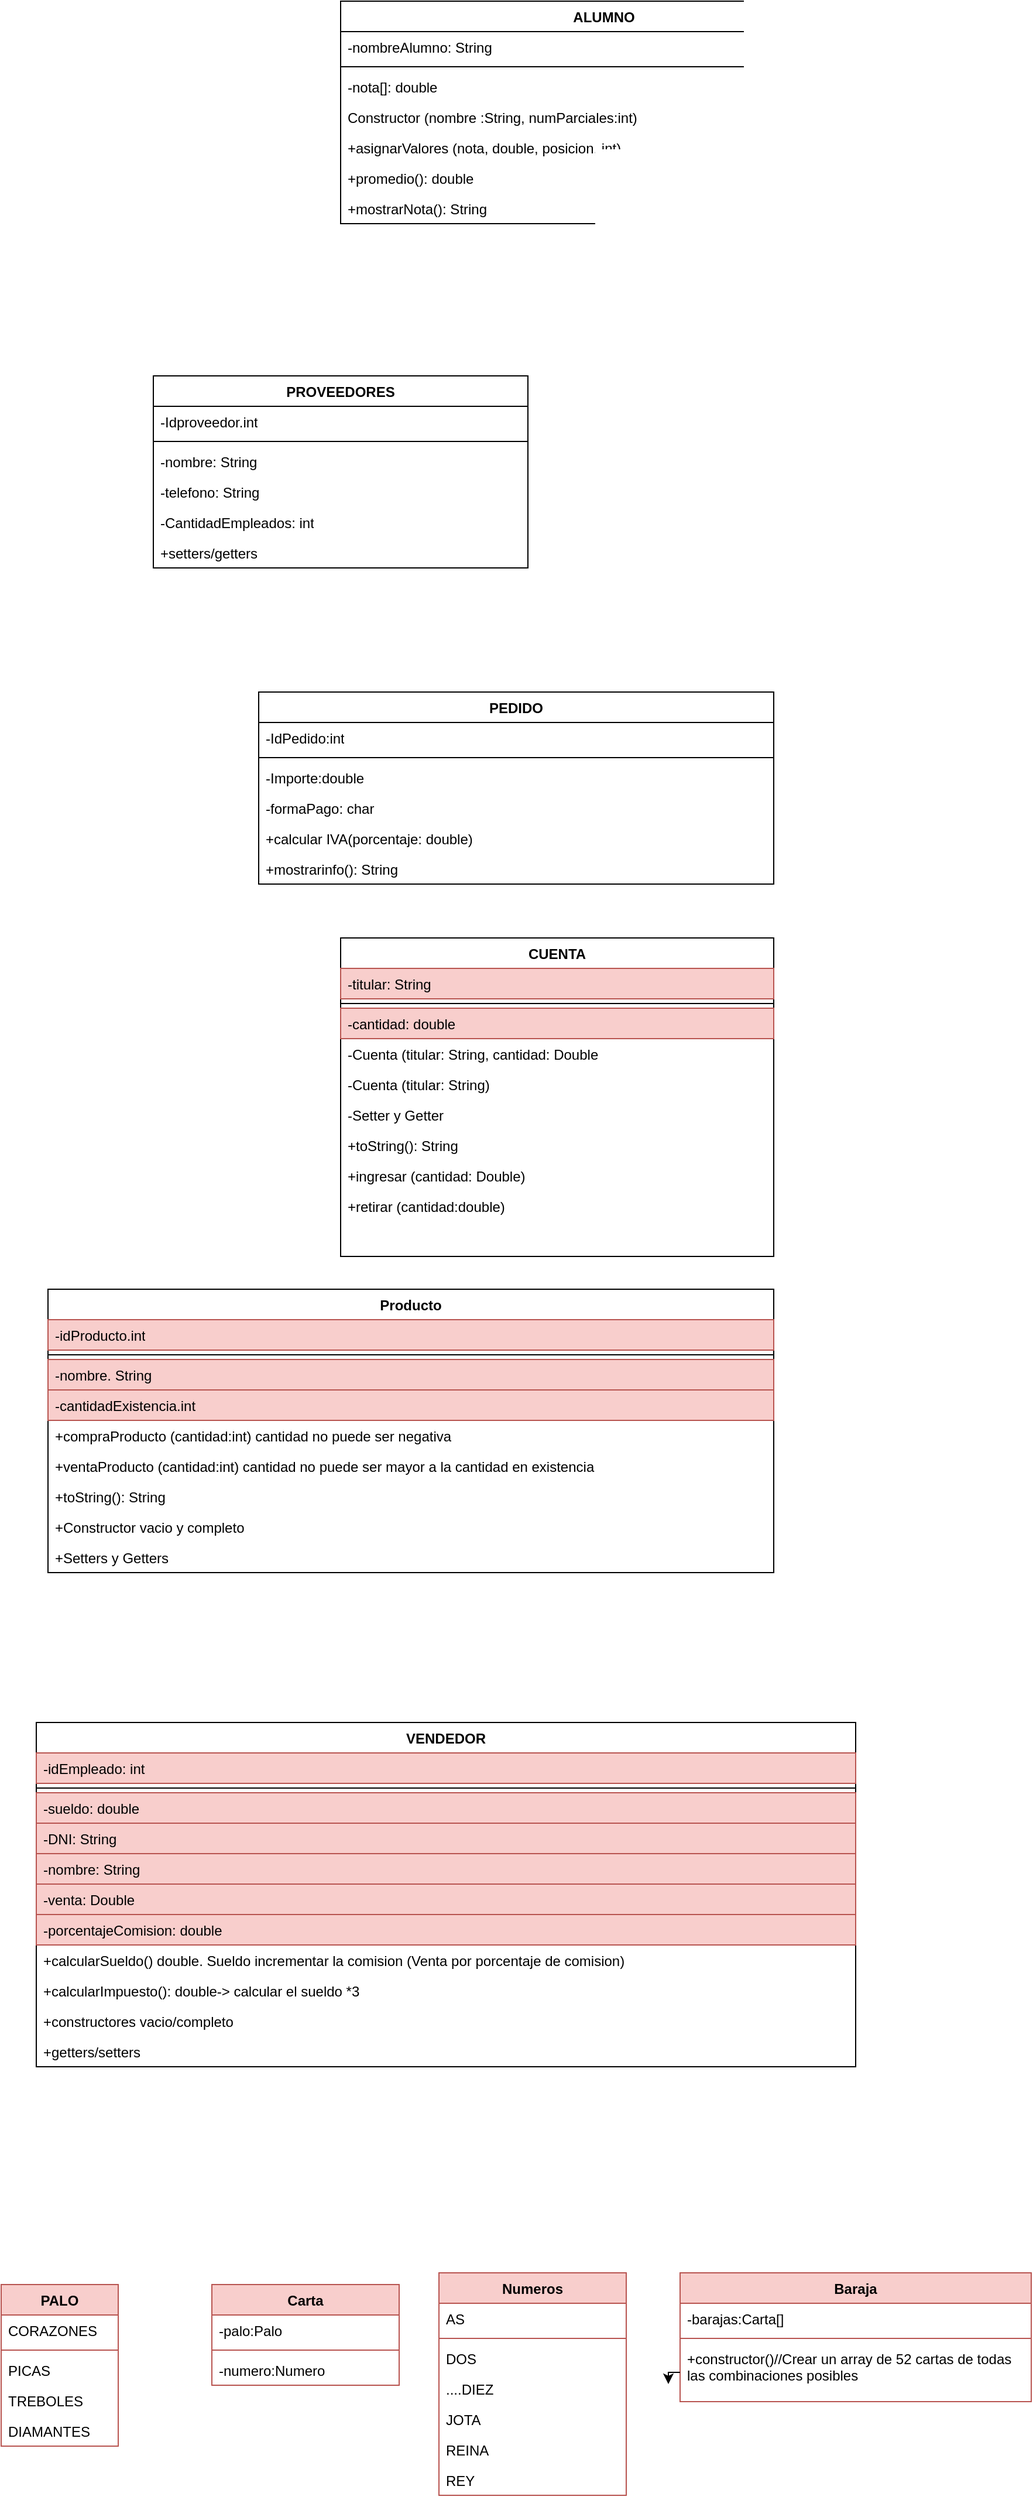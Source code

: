 <mxfile version="22.1.1" type="github">
  <diagram name="Página-1" id="fBiC5mcvAbMxCuCcT9bF">
    <mxGraphModel dx="1106" dy="613" grid="1" gridSize="10" guides="1" tooltips="1" connect="1" arrows="1" fold="1" page="1" pageScale="1" pageWidth="827" pageHeight="1169" math="0" shadow="0">
      <root>
        <mxCell id="0" />
        <mxCell id="1" parent="0" />
        <mxCell id="xNBhRWESigiDom9JUOcs-1" value="PROVEEDORES" style="swimlane;fontStyle=1;align=center;verticalAlign=top;childLayout=stackLayout;horizontal=1;startSize=26;horizontalStack=0;resizeParent=1;resizeParentMax=0;resizeLast=0;collapsible=1;marginBottom=0;whiteSpace=wrap;html=1;" parent="1" vertex="1">
          <mxGeometry x="170" y="460" width="320" height="164" as="geometry" />
        </mxCell>
        <mxCell id="xNBhRWESigiDom9JUOcs-2" value="-Idproveedor.int" style="text;strokeColor=none;fillColor=none;align=left;verticalAlign=top;spacingLeft=4;spacingRight=4;overflow=hidden;rotatable=0;points=[[0,0.5],[1,0.5]];portConstraint=eastwest;whiteSpace=wrap;html=1;" parent="xNBhRWESigiDom9JUOcs-1" vertex="1">
          <mxGeometry y="26" width="320" height="26" as="geometry" />
        </mxCell>
        <mxCell id="xNBhRWESigiDom9JUOcs-3" value="" style="line;strokeWidth=1;fillColor=none;align=left;verticalAlign=middle;spacingTop=-1;spacingLeft=3;spacingRight=3;rotatable=0;labelPosition=right;points=[];portConstraint=eastwest;strokeColor=inherit;" parent="xNBhRWESigiDom9JUOcs-1" vertex="1">
          <mxGeometry y="52" width="320" height="8" as="geometry" />
        </mxCell>
        <mxCell id="xNBhRWESigiDom9JUOcs-4" value="-nombre: String&lt;br&gt;" style="text;strokeColor=none;fillColor=none;align=left;verticalAlign=top;spacingLeft=4;spacingRight=4;overflow=hidden;rotatable=0;points=[[0,0.5],[1,0.5]];portConstraint=eastwest;whiteSpace=wrap;html=1;" parent="xNBhRWESigiDom9JUOcs-1" vertex="1">
          <mxGeometry y="60" width="320" height="26" as="geometry" />
        </mxCell>
        <mxCell id="xNBhRWESigiDom9JUOcs-5" value="-telefono: String" style="text;strokeColor=none;fillColor=none;align=left;verticalAlign=top;spacingLeft=4;spacingRight=4;overflow=hidden;rotatable=0;points=[[0,0.5],[1,0.5]];portConstraint=eastwest;whiteSpace=wrap;html=1;" parent="xNBhRWESigiDom9JUOcs-1" vertex="1">
          <mxGeometry y="86" width="320" height="26" as="geometry" />
        </mxCell>
        <mxCell id="xNBhRWESigiDom9JUOcs-6" value="-CantidadEmpleados: int" style="text;strokeColor=none;fillColor=none;align=left;verticalAlign=top;spacingLeft=4;spacingRight=4;overflow=hidden;rotatable=0;points=[[0,0.5],[1,0.5]];portConstraint=eastwest;whiteSpace=wrap;html=1;" parent="xNBhRWESigiDom9JUOcs-1" vertex="1">
          <mxGeometry y="112" width="320" height="26" as="geometry" />
        </mxCell>
        <mxCell id="xNBhRWESigiDom9JUOcs-7" value="+setters/getters" style="text;strokeColor=none;fillColor=none;align=left;verticalAlign=top;spacingLeft=4;spacingRight=4;overflow=hidden;rotatable=0;points=[[0,0.5],[1,0.5]];portConstraint=eastwest;whiteSpace=wrap;html=1;" parent="xNBhRWESigiDom9JUOcs-1" vertex="1">
          <mxGeometry y="138" width="320" height="26" as="geometry" />
        </mxCell>
        <mxCell id="xNBhRWESigiDom9JUOcs-8" value="PEDIDO" style="swimlane;fontStyle=1;align=center;verticalAlign=top;childLayout=stackLayout;horizontal=1;startSize=26;horizontalStack=0;resizeParent=1;resizeParentMax=0;resizeLast=0;collapsible=1;marginBottom=0;whiteSpace=wrap;html=1;" parent="1" vertex="1">
          <mxGeometry x="260" y="730" width="440" height="164" as="geometry" />
        </mxCell>
        <mxCell id="xNBhRWESigiDom9JUOcs-9" value="-IdPedido:int" style="text;strokeColor=none;fillColor=none;align=left;verticalAlign=top;spacingLeft=4;spacingRight=4;overflow=hidden;rotatable=0;points=[[0,0.5],[1,0.5]];portConstraint=eastwest;whiteSpace=wrap;html=1;" parent="xNBhRWESigiDom9JUOcs-8" vertex="1">
          <mxGeometry y="26" width="440" height="26" as="geometry" />
        </mxCell>
        <mxCell id="xNBhRWESigiDom9JUOcs-10" value="" style="line;strokeWidth=1;fillColor=none;align=left;verticalAlign=middle;spacingTop=-1;spacingLeft=3;spacingRight=3;rotatable=0;labelPosition=right;points=[];portConstraint=eastwest;strokeColor=inherit;" parent="xNBhRWESigiDom9JUOcs-8" vertex="1">
          <mxGeometry y="52" width="440" height="8" as="geometry" />
        </mxCell>
        <mxCell id="xNBhRWESigiDom9JUOcs-11" value="-Importe:double" style="text;strokeColor=none;fillColor=none;align=left;verticalAlign=top;spacingLeft=4;spacingRight=4;overflow=hidden;rotatable=0;points=[[0,0.5],[1,0.5]];portConstraint=eastwest;whiteSpace=wrap;html=1;" parent="xNBhRWESigiDom9JUOcs-8" vertex="1">
          <mxGeometry y="60" width="440" height="26" as="geometry" />
        </mxCell>
        <mxCell id="xNBhRWESigiDom9JUOcs-12" value="-formaPago: char" style="text;strokeColor=none;fillColor=none;align=left;verticalAlign=top;spacingLeft=4;spacingRight=4;overflow=hidden;rotatable=0;points=[[0,0.5],[1,0.5]];portConstraint=eastwest;whiteSpace=wrap;html=1;" parent="xNBhRWESigiDom9JUOcs-8" vertex="1">
          <mxGeometry y="86" width="440" height="26" as="geometry" />
        </mxCell>
        <mxCell id="xNBhRWESigiDom9JUOcs-13" value="+calcular IVA(porcentaje: double)" style="text;strokeColor=none;fillColor=none;align=left;verticalAlign=top;spacingLeft=4;spacingRight=4;overflow=hidden;rotatable=0;points=[[0,0.5],[1,0.5]];portConstraint=eastwest;whiteSpace=wrap;html=1;" parent="xNBhRWESigiDom9JUOcs-8" vertex="1">
          <mxGeometry y="112" width="440" height="26" as="geometry" />
        </mxCell>
        <mxCell id="xNBhRWESigiDom9JUOcs-14" value="+mostrarinfo(): String" style="text;strokeColor=none;fillColor=none;align=left;verticalAlign=top;spacingLeft=4;spacingRight=4;overflow=hidden;rotatable=0;points=[[0,0.5],[1,0.5]];portConstraint=eastwest;whiteSpace=wrap;html=1;" parent="xNBhRWESigiDom9JUOcs-8" vertex="1">
          <mxGeometry y="138" width="440" height="26" as="geometry" />
        </mxCell>
        <mxCell id="0WyKBjJQumyq5Wk-RngF-1" value="ALUMNO" style="swimlane;fontStyle=1;align=center;verticalAlign=top;childLayout=stackLayout;horizontal=1;startSize=26;horizontalStack=0;resizeParent=1;resizeParentMax=0;resizeLast=0;collapsible=1;marginBottom=0;whiteSpace=wrap;html=1;" parent="1" vertex="1">
          <mxGeometry x="330" y="140" width="450" height="190" as="geometry" />
        </mxCell>
        <mxCell id="0WyKBjJQumyq5Wk-RngF-2" value="-nombreAlumno: String" style="text;strokeColor=none;fillColor=none;align=left;verticalAlign=top;spacingLeft=4;spacingRight=4;overflow=hidden;rotatable=0;points=[[0,0.5],[1,0.5]];portConstraint=eastwest;whiteSpace=wrap;html=1;" parent="0WyKBjJQumyq5Wk-RngF-1" vertex="1">
          <mxGeometry y="26" width="450" height="26" as="geometry" />
        </mxCell>
        <mxCell id="0WyKBjJQumyq5Wk-RngF-3" value="" style="line;strokeWidth=1;fillColor=none;align=left;verticalAlign=middle;spacingTop=-1;spacingLeft=3;spacingRight=3;rotatable=0;labelPosition=right;points=[];portConstraint=eastwest;strokeColor=inherit;" parent="0WyKBjJQumyq5Wk-RngF-1" vertex="1">
          <mxGeometry y="52" width="450" height="8" as="geometry" />
        </mxCell>
        <mxCell id="0WyKBjJQumyq5Wk-RngF-4" value="-nota[]: double&lt;br&gt;" style="text;strokeColor=none;fillColor=none;align=left;verticalAlign=top;spacingLeft=4;spacingRight=4;overflow=hidden;rotatable=0;points=[[0,0.5],[1,0.5]];portConstraint=eastwest;whiteSpace=wrap;html=1;" parent="0WyKBjJQumyq5Wk-RngF-1" vertex="1">
          <mxGeometry y="60" width="450" height="26" as="geometry" />
        </mxCell>
        <mxCell id="0WyKBjJQumyq5Wk-RngF-6" value="Constructor (nombre :String, numParciales:int)" style="text;strokeColor=none;fillColor=none;align=left;verticalAlign=top;spacingLeft=4;spacingRight=4;overflow=hidden;rotatable=0;points=[[0,0.5],[1,0.5]];portConstraint=eastwest;whiteSpace=wrap;html=1;" parent="0WyKBjJQumyq5Wk-RngF-1" vertex="1">
          <mxGeometry y="86" width="450" height="26" as="geometry" />
        </mxCell>
        <mxCell id="0WyKBjJQumyq5Wk-RngF-7" value="+asignarValores (nota, double, posicion, int)" style="text;strokeColor=none;fillColor=none;align=left;verticalAlign=top;spacingLeft=4;spacingRight=4;overflow=hidden;rotatable=0;points=[[0,0.5],[1,0.5]];portConstraint=eastwest;whiteSpace=wrap;html=1;" parent="0WyKBjJQumyq5Wk-RngF-1" vertex="1">
          <mxGeometry y="112" width="450" height="26" as="geometry" />
        </mxCell>
        <mxCell id="0WyKBjJQumyq5Wk-RngF-8" value="+promedio(): double" style="text;strokeColor=none;fillColor=none;align=left;verticalAlign=top;spacingLeft=4;spacingRight=4;overflow=hidden;rotatable=0;points=[[0,0.5],[1,0.5]];portConstraint=eastwest;whiteSpace=wrap;html=1;" parent="0WyKBjJQumyq5Wk-RngF-1" vertex="1">
          <mxGeometry y="138" width="450" height="26" as="geometry" />
        </mxCell>
        <mxCell id="0WyKBjJQumyq5Wk-RngF-9" value="+mostrarNota(): String" style="text;strokeColor=none;fillColor=none;align=left;verticalAlign=top;spacingLeft=4;spacingRight=4;overflow=hidden;rotatable=0;points=[[0,0.5],[1,0.5]];portConstraint=eastwest;whiteSpace=wrap;html=1;" parent="0WyKBjJQumyq5Wk-RngF-1" vertex="1">
          <mxGeometry y="164" width="450" height="26" as="geometry" />
        </mxCell>
        <mxCell id="wMSLxI6Blqfm3F02J9Xd-1" value="CUENTA" style="swimlane;fontStyle=1;align=center;verticalAlign=top;childLayout=stackLayout;horizontal=1;startSize=26;horizontalStack=0;resizeParent=1;resizeParentMax=0;resizeLast=0;collapsible=1;marginBottom=0;whiteSpace=wrap;html=1;" parent="1" vertex="1">
          <mxGeometry x="330" y="940" width="370" height="272" as="geometry" />
        </mxCell>
        <mxCell id="wMSLxI6Blqfm3F02J9Xd-2" value="-titular: String" style="text;strokeColor=#b85450;fillColor=#f8cecc;align=left;verticalAlign=top;spacingLeft=4;spacingRight=4;overflow=hidden;rotatable=0;points=[[0,0.5],[1,0.5]];portConstraint=eastwest;whiteSpace=wrap;html=1;" parent="wMSLxI6Blqfm3F02J9Xd-1" vertex="1">
          <mxGeometry y="26" width="370" height="26" as="geometry" />
        </mxCell>
        <mxCell id="wMSLxI6Blqfm3F02J9Xd-3" value="" style="line;strokeWidth=1;fillColor=none;align=left;verticalAlign=middle;spacingTop=-1;spacingLeft=3;spacingRight=3;rotatable=0;labelPosition=right;points=[];portConstraint=eastwest;strokeColor=inherit;" parent="wMSLxI6Blqfm3F02J9Xd-1" vertex="1">
          <mxGeometry y="52" width="370" height="8" as="geometry" />
        </mxCell>
        <mxCell id="wMSLxI6Blqfm3F02J9Xd-4" value="-cantidad: double" style="text;strokeColor=#b85450;fillColor=#f8cecc;align=left;verticalAlign=top;spacingLeft=4;spacingRight=4;overflow=hidden;rotatable=0;points=[[0,0.5],[1,0.5]];portConstraint=eastwest;whiteSpace=wrap;html=1;" parent="wMSLxI6Blqfm3F02J9Xd-1" vertex="1">
          <mxGeometry y="60" width="370" height="26" as="geometry" />
        </mxCell>
        <mxCell id="wMSLxI6Blqfm3F02J9Xd-6" value="-Cuenta (titular: String, cantidad: Double" style="text;strokeColor=none;fillColor=none;align=left;verticalAlign=top;spacingLeft=4;spacingRight=4;overflow=hidden;rotatable=0;points=[[0,0.5],[1,0.5]];portConstraint=eastwest;whiteSpace=wrap;html=1;" parent="wMSLxI6Blqfm3F02J9Xd-1" vertex="1">
          <mxGeometry y="86" width="370" height="26" as="geometry" />
        </mxCell>
        <mxCell id="wMSLxI6Blqfm3F02J9Xd-8" value="-Cuenta (titular: String)&lt;br&gt;" style="text;strokeColor=none;fillColor=none;align=left;verticalAlign=top;spacingLeft=4;spacingRight=4;overflow=hidden;rotatable=0;points=[[0,0.5],[1,0.5]];portConstraint=eastwest;whiteSpace=wrap;html=1;" parent="wMSLxI6Blqfm3F02J9Xd-1" vertex="1">
          <mxGeometry y="112" width="370" height="26" as="geometry" />
        </mxCell>
        <mxCell id="wMSLxI6Blqfm3F02J9Xd-15" value="-Setter y Getter&lt;br&gt;" style="text;strokeColor=none;fillColor=none;align=left;verticalAlign=top;spacingLeft=4;spacingRight=4;overflow=hidden;rotatable=0;points=[[0,0.5],[1,0.5]];portConstraint=eastwest;whiteSpace=wrap;html=1;" parent="wMSLxI6Blqfm3F02J9Xd-1" vertex="1">
          <mxGeometry y="138" width="370" height="26" as="geometry" />
        </mxCell>
        <mxCell id="wMSLxI6Blqfm3F02J9Xd-16" value="+toString(): String" style="text;strokeColor=none;fillColor=none;align=left;verticalAlign=top;spacingLeft=4;spacingRight=4;overflow=hidden;rotatable=0;points=[[0,0.5],[1,0.5]];portConstraint=eastwest;whiteSpace=wrap;html=1;" parent="wMSLxI6Blqfm3F02J9Xd-1" vertex="1">
          <mxGeometry y="164" width="370" height="26" as="geometry" />
        </mxCell>
        <mxCell id="wMSLxI6Blqfm3F02J9Xd-18" value="+ingresar (cantidad: Double)" style="text;strokeColor=none;fillColor=none;align=left;verticalAlign=top;spacingLeft=4;spacingRight=4;overflow=hidden;rotatable=0;points=[[0,0.5],[1,0.5]];portConstraint=eastwest;whiteSpace=wrap;html=1;" parent="wMSLxI6Blqfm3F02J9Xd-1" vertex="1">
          <mxGeometry y="190" width="370" height="26" as="geometry" />
        </mxCell>
        <mxCell id="wMSLxI6Blqfm3F02J9Xd-20" value="+retirar (cantidad:double)" style="text;strokeColor=none;fillColor=none;align=left;verticalAlign=top;spacingLeft=4;spacingRight=4;overflow=hidden;rotatable=0;points=[[0,0.5],[1,0.5]];portConstraint=eastwest;whiteSpace=wrap;html=1;" parent="wMSLxI6Blqfm3F02J9Xd-1" vertex="1">
          <mxGeometry y="216" width="370" height="56" as="geometry" />
        </mxCell>
        <mxCell id="wMSLxI6Blqfm3F02J9Xd-22" value="Producto" style="swimlane;fontStyle=1;align=center;verticalAlign=top;childLayout=stackLayout;horizontal=1;startSize=26;horizontalStack=0;resizeParent=1;resizeParentMax=0;resizeLast=0;collapsible=1;marginBottom=0;whiteSpace=wrap;html=1;" parent="1" vertex="1">
          <mxGeometry x="80" y="1240" width="620" height="242" as="geometry" />
        </mxCell>
        <mxCell id="wMSLxI6Blqfm3F02J9Xd-23" value="-idProducto.int" style="text;strokeColor=#b85450;fillColor=#f8cecc;align=left;verticalAlign=top;spacingLeft=4;spacingRight=4;overflow=hidden;rotatable=0;points=[[0,0.5],[1,0.5]];portConstraint=eastwest;whiteSpace=wrap;html=1;" parent="wMSLxI6Blqfm3F02J9Xd-22" vertex="1">
          <mxGeometry y="26" width="620" height="26" as="geometry" />
        </mxCell>
        <mxCell id="wMSLxI6Blqfm3F02J9Xd-24" value="" style="line;strokeWidth=1;fillColor=none;align=left;verticalAlign=middle;spacingTop=-1;spacingLeft=3;spacingRight=3;rotatable=0;labelPosition=right;points=[];portConstraint=eastwest;strokeColor=inherit;" parent="wMSLxI6Blqfm3F02J9Xd-22" vertex="1">
          <mxGeometry y="52" width="620" height="8" as="geometry" />
        </mxCell>
        <mxCell id="wMSLxI6Blqfm3F02J9Xd-25" value="-nombre. String" style="text;strokeColor=#b85450;fillColor=#f8cecc;align=left;verticalAlign=top;spacingLeft=4;spacingRight=4;overflow=hidden;rotatable=0;points=[[0,0.5],[1,0.5]];portConstraint=eastwest;whiteSpace=wrap;html=1;" parent="wMSLxI6Blqfm3F02J9Xd-22" vertex="1">
          <mxGeometry y="60" width="620" height="26" as="geometry" />
        </mxCell>
        <mxCell id="wMSLxI6Blqfm3F02J9Xd-26" value="-cantidadExistencia.int" style="text;strokeColor=#b85450;fillColor=#f8cecc;align=left;verticalAlign=top;spacingLeft=4;spacingRight=4;overflow=hidden;rotatable=0;points=[[0,0.5],[1,0.5]];portConstraint=eastwest;whiteSpace=wrap;html=1;" parent="wMSLxI6Blqfm3F02J9Xd-22" vertex="1">
          <mxGeometry y="86" width="620" height="26" as="geometry" />
        </mxCell>
        <mxCell id="wMSLxI6Blqfm3F02J9Xd-27" value="+compraProducto (cantidad:int) cantidad no puede ser negativa" style="text;strokeColor=none;fillColor=none;align=left;verticalAlign=top;spacingLeft=4;spacingRight=4;overflow=hidden;rotatable=0;points=[[0,0.5],[1,0.5]];portConstraint=eastwest;whiteSpace=wrap;html=1;" parent="wMSLxI6Blqfm3F02J9Xd-22" vertex="1">
          <mxGeometry y="112" width="620" height="26" as="geometry" />
        </mxCell>
        <mxCell id="wMSLxI6Blqfm3F02J9Xd-29" value="+ventaProducto (cantidad:int) cantidad no puede ser mayor a la cantidad en existencia" style="text;strokeColor=none;fillColor=none;align=left;verticalAlign=top;spacingLeft=4;spacingRight=4;overflow=hidden;rotatable=0;points=[[0,0.5],[1,0.5]];portConstraint=eastwest;whiteSpace=wrap;html=1;" parent="wMSLxI6Blqfm3F02J9Xd-22" vertex="1">
          <mxGeometry y="138" width="620" height="26" as="geometry" />
        </mxCell>
        <mxCell id="wMSLxI6Blqfm3F02J9Xd-30" value="+toString(): String&lt;br&gt;" style="text;strokeColor=none;fillColor=none;align=left;verticalAlign=top;spacingLeft=4;spacingRight=4;overflow=hidden;rotatable=0;points=[[0,0.5],[1,0.5]];portConstraint=eastwest;whiteSpace=wrap;html=1;" parent="wMSLxI6Blqfm3F02J9Xd-22" vertex="1">
          <mxGeometry y="164" width="620" height="26" as="geometry" />
        </mxCell>
        <mxCell id="wMSLxI6Blqfm3F02J9Xd-31" value="+Constructor vacio y completo" style="text;strokeColor=none;fillColor=none;align=left;verticalAlign=top;spacingLeft=4;spacingRight=4;overflow=hidden;rotatable=0;points=[[0,0.5],[1,0.5]];portConstraint=eastwest;whiteSpace=wrap;html=1;" parent="wMSLxI6Blqfm3F02J9Xd-22" vertex="1">
          <mxGeometry y="190" width="620" height="26" as="geometry" />
        </mxCell>
        <mxCell id="wMSLxI6Blqfm3F02J9Xd-33" value="+Setters y Getters" style="text;strokeColor=none;fillColor=none;align=left;verticalAlign=top;spacingLeft=4;spacingRight=4;overflow=hidden;rotatable=0;points=[[0,0.5],[1,0.5]];portConstraint=eastwest;whiteSpace=wrap;html=1;" parent="wMSLxI6Blqfm3F02J9Xd-22" vertex="1">
          <mxGeometry y="216" width="620" height="26" as="geometry" />
        </mxCell>
        <mxCell id="wMSLxI6Blqfm3F02J9Xd-42" value="VENDEDOR" style="swimlane;fontStyle=1;align=center;verticalAlign=top;childLayout=stackLayout;horizontal=1;startSize=26;horizontalStack=0;resizeParent=1;resizeParentMax=0;resizeLast=0;collapsible=1;marginBottom=0;whiteSpace=wrap;html=1;" parent="1" vertex="1">
          <mxGeometry x="70" y="1610" width="700" height="294" as="geometry" />
        </mxCell>
        <mxCell id="wMSLxI6Blqfm3F02J9Xd-43" value="-idEmpleado: int" style="text;strokeColor=#b85450;fillColor=#f8cecc;align=left;verticalAlign=top;spacingLeft=4;spacingRight=4;overflow=hidden;rotatable=0;points=[[0,0.5],[1,0.5]];portConstraint=eastwest;whiteSpace=wrap;html=1;" parent="wMSLxI6Blqfm3F02J9Xd-42" vertex="1">
          <mxGeometry y="26" width="700" height="26" as="geometry" />
        </mxCell>
        <mxCell id="wMSLxI6Blqfm3F02J9Xd-44" value="" style="line;strokeWidth=1;fillColor=none;align=left;verticalAlign=middle;spacingTop=-1;spacingLeft=3;spacingRight=3;rotatable=0;labelPosition=right;points=[];portConstraint=eastwest;strokeColor=inherit;" parent="wMSLxI6Blqfm3F02J9Xd-42" vertex="1">
          <mxGeometry y="52" width="700" height="8" as="geometry" />
        </mxCell>
        <mxCell id="wMSLxI6Blqfm3F02J9Xd-45" value="-sueldo: double" style="text;strokeColor=#b85450;fillColor=#f8cecc;align=left;verticalAlign=top;spacingLeft=4;spacingRight=4;overflow=hidden;rotatable=0;points=[[0,0.5],[1,0.5]];portConstraint=eastwest;whiteSpace=wrap;html=1;" parent="wMSLxI6Blqfm3F02J9Xd-42" vertex="1">
          <mxGeometry y="60" width="700" height="26" as="geometry" />
        </mxCell>
        <mxCell id="wMSLxI6Blqfm3F02J9Xd-46" value="-DNI: String" style="text;strokeColor=#b85450;fillColor=#f8cecc;align=left;verticalAlign=top;spacingLeft=4;spacingRight=4;overflow=hidden;rotatable=0;points=[[0,0.5],[1,0.5]];portConstraint=eastwest;whiteSpace=wrap;html=1;" parent="wMSLxI6Blqfm3F02J9Xd-42" vertex="1">
          <mxGeometry y="86" width="700" height="26" as="geometry" />
        </mxCell>
        <mxCell id="wMSLxI6Blqfm3F02J9Xd-52" value="-nombre: String" style="text;strokeColor=#b85450;fillColor=#f8cecc;align=left;verticalAlign=top;spacingLeft=4;spacingRight=4;overflow=hidden;rotatable=0;points=[[0,0.5],[1,0.5]];portConstraint=eastwest;whiteSpace=wrap;html=1;" parent="wMSLxI6Blqfm3F02J9Xd-42" vertex="1">
          <mxGeometry y="112" width="700" height="26" as="geometry" />
        </mxCell>
        <mxCell id="wMSLxI6Blqfm3F02J9Xd-53" value="-venta: Double" style="text;strokeColor=#b85450;fillColor=#f8cecc;align=left;verticalAlign=top;spacingLeft=4;spacingRight=4;overflow=hidden;rotatable=0;points=[[0,0.5],[1,0.5]];portConstraint=eastwest;whiteSpace=wrap;html=1;" parent="wMSLxI6Blqfm3F02J9Xd-42" vertex="1">
          <mxGeometry y="138" width="700" height="26" as="geometry" />
        </mxCell>
        <mxCell id="wMSLxI6Blqfm3F02J9Xd-54" value="-porcentajeComision: double" style="text;strokeColor=#b85450;fillColor=#f8cecc;align=left;verticalAlign=top;spacingLeft=4;spacingRight=4;overflow=hidden;rotatable=0;points=[[0,0.5],[1,0.5]];portConstraint=eastwest;whiteSpace=wrap;html=1;" parent="wMSLxI6Blqfm3F02J9Xd-42" vertex="1">
          <mxGeometry y="164" width="700" height="26" as="geometry" />
        </mxCell>
        <mxCell id="wMSLxI6Blqfm3F02J9Xd-55" value="+calcularSueldo() double. Sueldo incrementar la comision (Venta por porcentaje de comision)" style="text;strokeColor=none;fillColor=none;align=left;verticalAlign=top;spacingLeft=4;spacingRight=4;overflow=hidden;rotatable=0;points=[[0,0.5],[1,0.5]];portConstraint=eastwest;whiteSpace=wrap;html=1;" parent="wMSLxI6Blqfm3F02J9Xd-42" vertex="1">
          <mxGeometry y="190" width="700" height="26" as="geometry" />
        </mxCell>
        <mxCell id="wMSLxI6Blqfm3F02J9Xd-56" value="+calcularImpuesto(): double-&amp;gt; calcular el sueldo *3" style="text;strokeColor=none;fillColor=none;align=left;verticalAlign=top;spacingLeft=4;spacingRight=4;overflow=hidden;rotatable=0;points=[[0,0.5],[1,0.5]];portConstraint=eastwest;whiteSpace=wrap;html=1;" parent="wMSLxI6Blqfm3F02J9Xd-42" vertex="1">
          <mxGeometry y="216" width="700" height="26" as="geometry" />
        </mxCell>
        <mxCell id="wMSLxI6Blqfm3F02J9Xd-57" value="+constructores vacio/completo" style="text;strokeColor=none;fillColor=none;align=left;verticalAlign=top;spacingLeft=4;spacingRight=4;overflow=hidden;rotatable=0;points=[[0,0.5],[1,0.5]];portConstraint=eastwest;whiteSpace=wrap;html=1;" parent="wMSLxI6Blqfm3F02J9Xd-42" vertex="1">
          <mxGeometry y="242" width="700" height="26" as="geometry" />
        </mxCell>
        <mxCell id="wMSLxI6Blqfm3F02J9Xd-58" value="+getters/setters" style="text;strokeColor=none;fillColor=none;align=left;verticalAlign=top;spacingLeft=4;spacingRight=4;overflow=hidden;rotatable=0;points=[[0,0.5],[1,0.5]];portConstraint=eastwest;whiteSpace=wrap;html=1;" parent="wMSLxI6Blqfm3F02J9Xd-42" vertex="1">
          <mxGeometry y="268" width="700" height="26" as="geometry" />
        </mxCell>
        <mxCell id="HrrsQHURwo9iso4xlVK3-1" value="PALO" style="swimlane;fontStyle=1;align=center;verticalAlign=top;childLayout=stackLayout;horizontal=1;startSize=26;horizontalStack=0;resizeParent=1;resizeParentMax=0;resizeLast=0;collapsible=1;marginBottom=0;whiteSpace=wrap;html=1;fillColor=#f8cecc;strokeColor=#b85450;" vertex="1" parent="1">
          <mxGeometry x="40" y="2090" width="100" height="138" as="geometry" />
        </mxCell>
        <mxCell id="HrrsQHURwo9iso4xlVK3-2" value="CORAZONES" style="text;strokeColor=none;fillColor=none;align=left;verticalAlign=top;spacingLeft=4;spacingRight=4;overflow=hidden;rotatable=0;points=[[0,0.5],[1,0.5]];portConstraint=eastwest;whiteSpace=wrap;html=1;" vertex="1" parent="HrrsQHURwo9iso4xlVK3-1">
          <mxGeometry y="26" width="100" height="26" as="geometry" />
        </mxCell>
        <mxCell id="HrrsQHURwo9iso4xlVK3-3" value="" style="line;strokeWidth=1;fillColor=none;align=left;verticalAlign=middle;spacingTop=-1;spacingLeft=3;spacingRight=3;rotatable=0;labelPosition=right;points=[];portConstraint=eastwest;strokeColor=inherit;" vertex="1" parent="HrrsQHURwo9iso4xlVK3-1">
          <mxGeometry y="52" width="100" height="8" as="geometry" />
        </mxCell>
        <mxCell id="HrrsQHURwo9iso4xlVK3-4" value="PICAS" style="text;strokeColor=none;fillColor=none;align=left;verticalAlign=top;spacingLeft=4;spacingRight=4;overflow=hidden;rotatable=0;points=[[0,0.5],[1,0.5]];portConstraint=eastwest;whiteSpace=wrap;html=1;" vertex="1" parent="HrrsQHURwo9iso4xlVK3-1">
          <mxGeometry y="60" width="100" height="26" as="geometry" />
        </mxCell>
        <mxCell id="HrrsQHURwo9iso4xlVK3-5" value="TREBOLES" style="text;strokeColor=none;fillColor=none;align=left;verticalAlign=top;spacingLeft=4;spacingRight=4;overflow=hidden;rotatable=0;points=[[0,0.5],[1,0.5]];portConstraint=eastwest;whiteSpace=wrap;html=1;" vertex="1" parent="HrrsQHURwo9iso4xlVK3-1">
          <mxGeometry y="86" width="100" height="26" as="geometry" />
        </mxCell>
        <mxCell id="HrrsQHURwo9iso4xlVK3-6" value="DIAMANTES" style="text;strokeColor=none;fillColor=none;align=left;verticalAlign=top;spacingLeft=4;spacingRight=4;overflow=hidden;rotatable=0;points=[[0,0.5],[1,0.5]];portConstraint=eastwest;whiteSpace=wrap;html=1;" vertex="1" parent="HrrsQHURwo9iso4xlVK3-1">
          <mxGeometry y="112" width="100" height="26" as="geometry" />
        </mxCell>
        <mxCell id="HrrsQHURwo9iso4xlVK3-11" value="Carta" style="swimlane;fontStyle=1;align=center;verticalAlign=top;childLayout=stackLayout;horizontal=1;startSize=26;horizontalStack=0;resizeParent=1;resizeParentMax=0;resizeLast=0;collapsible=1;marginBottom=0;whiteSpace=wrap;html=1;fillColor=#f8cecc;strokeColor=#b85450;" vertex="1" parent="1">
          <mxGeometry x="220" y="2090" width="160" height="86" as="geometry" />
        </mxCell>
        <mxCell id="HrrsQHURwo9iso4xlVK3-12" value="-palo:Palo" style="text;strokeColor=none;fillColor=none;align=left;verticalAlign=top;spacingLeft=4;spacingRight=4;overflow=hidden;rotatable=0;points=[[0,0.5],[1,0.5]];portConstraint=eastwest;whiteSpace=wrap;html=1;" vertex="1" parent="HrrsQHURwo9iso4xlVK3-11">
          <mxGeometry y="26" width="160" height="26" as="geometry" />
        </mxCell>
        <mxCell id="HrrsQHURwo9iso4xlVK3-13" value="" style="line;strokeWidth=1;fillColor=none;align=left;verticalAlign=middle;spacingTop=-1;spacingLeft=3;spacingRight=3;rotatable=0;labelPosition=right;points=[];portConstraint=eastwest;strokeColor=inherit;" vertex="1" parent="HrrsQHURwo9iso4xlVK3-11">
          <mxGeometry y="52" width="160" height="8" as="geometry" />
        </mxCell>
        <mxCell id="HrrsQHURwo9iso4xlVK3-14" value="-numero:Numero" style="text;strokeColor=none;fillColor=none;align=left;verticalAlign=top;spacingLeft=4;spacingRight=4;overflow=hidden;rotatable=0;points=[[0,0.5],[1,0.5]];portConstraint=eastwest;whiteSpace=wrap;html=1;" vertex="1" parent="HrrsQHURwo9iso4xlVK3-11">
          <mxGeometry y="60" width="160" height="26" as="geometry" />
        </mxCell>
        <mxCell id="HrrsQHURwo9iso4xlVK3-16" value="Numeros" style="swimlane;fontStyle=1;align=center;verticalAlign=top;childLayout=stackLayout;horizontal=1;startSize=26;horizontalStack=0;resizeParent=1;resizeParentMax=0;resizeLast=0;collapsible=1;marginBottom=0;whiteSpace=wrap;html=1;fillColor=#f8cecc;strokeColor=#b85450;" vertex="1" parent="1">
          <mxGeometry x="414" y="2080" width="160" height="190" as="geometry" />
        </mxCell>
        <mxCell id="HrrsQHURwo9iso4xlVK3-17" value="AS&lt;br&gt;&lt;br&gt;" style="text;strokeColor=none;fillColor=none;align=left;verticalAlign=top;spacingLeft=4;spacingRight=4;overflow=hidden;rotatable=0;points=[[0,0.5],[1,0.5]];portConstraint=eastwest;whiteSpace=wrap;html=1;" vertex="1" parent="HrrsQHURwo9iso4xlVK3-16">
          <mxGeometry y="26" width="160" height="26" as="geometry" />
        </mxCell>
        <mxCell id="HrrsQHURwo9iso4xlVK3-18" value="" style="line;strokeWidth=1;fillColor=none;align=left;verticalAlign=middle;spacingTop=-1;spacingLeft=3;spacingRight=3;rotatable=0;labelPosition=right;points=[];portConstraint=eastwest;strokeColor=inherit;" vertex="1" parent="HrrsQHURwo9iso4xlVK3-16">
          <mxGeometry y="52" width="160" height="8" as="geometry" />
        </mxCell>
        <mxCell id="HrrsQHURwo9iso4xlVK3-19" value="DOS" style="text;strokeColor=none;fillColor=none;align=left;verticalAlign=top;spacingLeft=4;spacingRight=4;overflow=hidden;rotatable=0;points=[[0,0.5],[1,0.5]];portConstraint=eastwest;whiteSpace=wrap;html=1;" vertex="1" parent="HrrsQHURwo9iso4xlVK3-16">
          <mxGeometry y="60" width="160" height="26" as="geometry" />
        </mxCell>
        <mxCell id="HrrsQHURwo9iso4xlVK3-21" value="....DIEZ" style="text;strokeColor=none;fillColor=none;align=left;verticalAlign=top;spacingLeft=4;spacingRight=4;overflow=hidden;rotatable=0;points=[[0,0.5],[1,0.5]];portConstraint=eastwest;whiteSpace=wrap;html=1;" vertex="1" parent="HrrsQHURwo9iso4xlVK3-16">
          <mxGeometry y="86" width="160" height="26" as="geometry" />
        </mxCell>
        <mxCell id="HrrsQHURwo9iso4xlVK3-22" value="JOTA" style="text;strokeColor=none;fillColor=none;align=left;verticalAlign=top;spacingLeft=4;spacingRight=4;overflow=hidden;rotatable=0;points=[[0,0.5],[1,0.5]];portConstraint=eastwest;whiteSpace=wrap;html=1;" vertex="1" parent="HrrsQHURwo9iso4xlVK3-16">
          <mxGeometry y="112" width="160" height="26" as="geometry" />
        </mxCell>
        <mxCell id="HrrsQHURwo9iso4xlVK3-23" value="REINA" style="text;strokeColor=none;fillColor=none;align=left;verticalAlign=top;spacingLeft=4;spacingRight=4;overflow=hidden;rotatable=0;points=[[0,0.5],[1,0.5]];portConstraint=eastwest;whiteSpace=wrap;html=1;" vertex="1" parent="HrrsQHURwo9iso4xlVK3-16">
          <mxGeometry y="138" width="160" height="26" as="geometry" />
        </mxCell>
        <mxCell id="HrrsQHURwo9iso4xlVK3-24" value="REY" style="text;strokeColor=none;fillColor=none;align=left;verticalAlign=top;spacingLeft=4;spacingRight=4;overflow=hidden;rotatable=0;points=[[0,0.5],[1,0.5]];portConstraint=eastwest;whiteSpace=wrap;html=1;" vertex="1" parent="HrrsQHURwo9iso4xlVK3-16">
          <mxGeometry y="164" width="160" height="26" as="geometry" />
        </mxCell>
        <mxCell id="HrrsQHURwo9iso4xlVK3-26" value="Baraja" style="swimlane;fontStyle=1;align=center;verticalAlign=top;childLayout=stackLayout;horizontal=1;startSize=26;horizontalStack=0;resizeParent=1;resizeParentMax=0;resizeLast=0;collapsible=1;marginBottom=0;whiteSpace=wrap;html=1;fillColor=#f8cecc;strokeColor=#b85450;" vertex="1" parent="1">
          <mxGeometry x="620" y="2080" width="300" height="110" as="geometry" />
        </mxCell>
        <mxCell id="HrrsQHURwo9iso4xlVK3-27" value="-barajas:Carta[]" style="text;strokeColor=none;fillColor=none;align=left;verticalAlign=top;spacingLeft=4;spacingRight=4;overflow=hidden;rotatable=0;points=[[0,0.5],[1,0.5]];portConstraint=eastwest;whiteSpace=wrap;html=1;" vertex="1" parent="HrrsQHURwo9iso4xlVK3-26">
          <mxGeometry y="26" width="300" height="26" as="geometry" />
        </mxCell>
        <mxCell id="HrrsQHURwo9iso4xlVK3-28" value="" style="line;strokeWidth=1;fillColor=none;align=left;verticalAlign=middle;spacingTop=-1;spacingLeft=3;spacingRight=3;rotatable=0;labelPosition=right;points=[];portConstraint=eastwest;strokeColor=inherit;" vertex="1" parent="HrrsQHURwo9iso4xlVK3-26">
          <mxGeometry y="52" width="300" height="8" as="geometry" />
        </mxCell>
        <mxCell id="HrrsQHURwo9iso4xlVK3-30" style="edgeStyle=orthogonalEdgeStyle;rounded=0;orthogonalLoop=1;jettySize=auto;html=1;exitX=0;exitY=0.5;exitDx=0;exitDy=0;" edge="1" parent="HrrsQHURwo9iso4xlVK3-26" source="HrrsQHURwo9iso4xlVK3-29">
          <mxGeometry relative="1" as="geometry">
            <mxPoint x="-10" y="95" as="targetPoint" />
          </mxGeometry>
        </mxCell>
        <mxCell id="HrrsQHURwo9iso4xlVK3-29" value="+constructor()//Crear un array de 52 cartas de todas las combinaciones posibles" style="text;strokeColor=none;fillColor=none;align=left;verticalAlign=top;spacingLeft=4;spacingRight=4;overflow=hidden;rotatable=0;points=[[0,0.5],[1,0.5]];portConstraint=eastwest;whiteSpace=wrap;html=1;" vertex="1" parent="HrrsQHURwo9iso4xlVK3-26">
          <mxGeometry y="60" width="300" height="50" as="geometry" />
        </mxCell>
      </root>
    </mxGraphModel>
  </diagram>
</mxfile>
